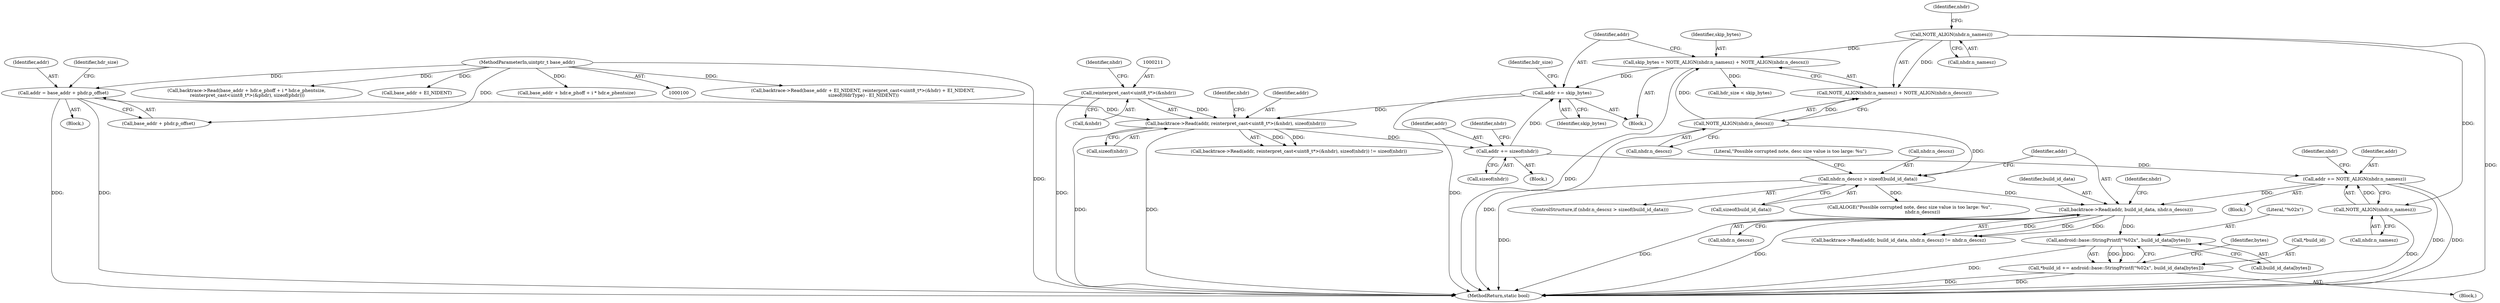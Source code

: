 digraph "0_Android_d917514bd6b270df431ea4e781a865764d406120@array" {
"1000285" [label="(Call,android::base::StringPrintf(\"%02x\", build_id_data[bytes]))"];
"1000256" [label="(Call,backtrace->Read(addr, build_id_data, nhdr.n_descsz))"];
"1000232" [label="(Call,addr += NOTE_ALIGN(nhdr.n_namesz))"];
"1000234" [label="(Call,NOTE_ALIGN(nhdr.n_namesz))"];
"1000302" [label="(Call,NOTE_ALIGN(nhdr.n_namesz))"];
"1000221" [label="(Call,addr += sizeof(nhdr))"];
"1000208" [label="(Call,backtrace->Read(addr, reinterpret_cast<uint8_t*>(&nhdr), sizeof(nhdr)))"];
"1000310" [label="(Call,addr += skip_bytes)"];
"1000299" [label="(Call,skip_bytes = NOTE_ALIGN(nhdr.n_namesz) + NOTE_ALIGN(nhdr.n_descsz))"];
"1000306" [label="(Call,NOTE_ALIGN(nhdr.n_descsz))"];
"1000192" [label="(Call,addr = base_addr + phdr.p_offset)"];
"1000102" [label="(MethodParameterIn,uintptr_t base_addr)"];
"1000210" [label="(Call,reinterpret_cast<uint8_t*>(&nhdr))"];
"1000240" [label="(Call,nhdr.n_descsz > sizeof(build_id_data))"];
"1000282" [label="(Call,*build_id += android::base::StringPrintf(\"%02x\", build_id_data[bytes]))"];
"1000259" [label="(Call,nhdr.n_descsz)"];
"1000233" [label="(Identifier,addr)"];
"1000302" [label="(Call,NOTE_ALIGN(nhdr.n_namesz))"];
"1000240" [label="(Call,nhdr.n_descsz > sizeof(build_id_data))"];
"1000234" [label="(Call,NOTE_ALIGN(nhdr.n_namesz))"];
"1000299" [label="(Call,skip_bytes = NOTE_ALIGN(nhdr.n_namesz) + NOTE_ALIGN(nhdr.n_descsz))"];
"1000315" [label="(Identifier,hdr_size)"];
"1000256" [label="(Call,backtrace->Read(addr, build_id_data, nhdr.n_descsz))"];
"1000118" [label="(Call,backtrace->Read(base_addr + EI_NIDENT, reinterpret_cast<uint8_t*>(&hdr) + EI_NIDENT,\n sizeof(HdrType) - EI_NIDENT))"];
"1000214" [label="(Call,sizeof(nhdr))"];
"1000293" [label="(Block,)"];
"1000263" [label="(Identifier,nhdr)"];
"1000306" [label="(Call,NOTE_ALIGN(nhdr.n_descsz))"];
"1000303" [label="(Call,nhdr.n_namesz)"];
"1000155" [label="(Call,backtrace->Read(base_addr + hdr.e_phoff + i * hdr.e_phentsize,\n reinterpret_cast<uint8_t*>(&phdr), sizeof(phdr)))"];
"1000221" [label="(Call,addr += sizeof(nhdr))"];
"1000258" [label="(Identifier,build_id_data)"];
"1000310" [label="(Call,addr += skip_bytes)"];
"1000209" [label="(Identifier,addr)"];
"1000217" [label="(Identifier,nhdr)"];
"1000307" [label="(Call,nhdr.n_descsz)"];
"1000324" [label="(MethodReturn,static bool)"];
"1000204" [label="(Block,)"];
"1000119" [label="(Call,base_addr + EI_NIDENT)"];
"1000287" [label="(Call,build_id_data[bytes])"];
"1000248" [label="(Literal,\"Possible corrupted note, desc size value is too large: %u\")"];
"1000194" [label="(Call,base_addr + phdr.p_offset)"];
"1000281" [label="(Block,)"];
"1000228" [label="(Identifier,nhdr)"];
"1000235" [label="(Call,nhdr.n_namesz)"];
"1000239" [label="(ControlStructure,if (nhdr.n_descsz > sizeof(build_id_data)))"];
"1000193" [label="(Identifier,addr)"];
"1000308" [label="(Identifier,nhdr)"];
"1000241" [label="(Call,nhdr.n_descsz)"];
"1000257" [label="(Identifier,addr)"];
"1000280" [label="(Identifier,bytes)"];
"1000184" [label="(Block,)"];
"1000156" [label="(Call,base_addr + hdr.e_phoff + i * hdr.e_phentsize)"];
"1000223" [label="(Call,sizeof(nhdr))"];
"1000255" [label="(Call,backtrace->Read(addr, build_id_data, nhdr.n_descsz) != nhdr.n_descsz)"];
"1000207" [label="(Call,backtrace->Read(addr, reinterpret_cast<uint8_t*>(&nhdr), sizeof(nhdr)) != sizeof(nhdr))"];
"1000244" [label="(Call,sizeof(build_id_data))"];
"1000231" [label="(Block,)"];
"1000222" [label="(Identifier,addr)"];
"1000201" [label="(Identifier,hdr_size)"];
"1000212" [label="(Call,&nhdr)"];
"1000102" [label="(MethodParameterIn,uintptr_t base_addr)"];
"1000247" [label="(Call,ALOGE(\"Possible corrupted note, desc size value is too large: %u\",\n                  nhdr.n_descsz))"];
"1000242" [label="(Identifier,nhdr)"];
"1000301" [label="(Call,NOTE_ALIGN(nhdr.n_namesz) + NOTE_ALIGN(nhdr.n_descsz))"];
"1000312" [label="(Identifier,skip_bytes)"];
"1000192" [label="(Call,addr = base_addr + phdr.p_offset)"];
"1000286" [label="(Literal,\"%02x\")"];
"1000232" [label="(Call,addr += NOTE_ALIGN(nhdr.n_namesz))"];
"1000285" [label="(Call,android::base::StringPrintf(\"%02x\", build_id_data[bytes]))"];
"1000314" [label="(Call,hdr_size < skip_bytes)"];
"1000300" [label="(Identifier,skip_bytes)"];
"1000208" [label="(Call,backtrace->Read(addr, reinterpret_cast<uint8_t*>(&nhdr), sizeof(nhdr)))"];
"1000282" [label="(Call,*build_id += android::base::StringPrintf(\"%02x\", build_id_data[bytes]))"];
"1000283" [label="(Call,*build_id)"];
"1000210" [label="(Call,reinterpret_cast<uint8_t*>(&nhdr))"];
"1000311" [label="(Identifier,addr)"];
"1000215" [label="(Identifier,nhdr)"];
"1000285" -> "1000282"  [label="AST: "];
"1000285" -> "1000287"  [label="CFG: "];
"1000286" -> "1000285"  [label="AST: "];
"1000287" -> "1000285"  [label="AST: "];
"1000282" -> "1000285"  [label="CFG: "];
"1000285" -> "1000324"  [label="DDG: "];
"1000285" -> "1000282"  [label="DDG: "];
"1000285" -> "1000282"  [label="DDG: "];
"1000256" -> "1000285"  [label="DDG: "];
"1000256" -> "1000255"  [label="AST: "];
"1000256" -> "1000259"  [label="CFG: "];
"1000257" -> "1000256"  [label="AST: "];
"1000258" -> "1000256"  [label="AST: "];
"1000259" -> "1000256"  [label="AST: "];
"1000263" -> "1000256"  [label="CFG: "];
"1000256" -> "1000324"  [label="DDG: "];
"1000256" -> "1000324"  [label="DDG: "];
"1000256" -> "1000255"  [label="DDG: "];
"1000256" -> "1000255"  [label="DDG: "];
"1000256" -> "1000255"  [label="DDG: "];
"1000232" -> "1000256"  [label="DDG: "];
"1000240" -> "1000256"  [label="DDG: "];
"1000232" -> "1000231"  [label="AST: "];
"1000232" -> "1000234"  [label="CFG: "];
"1000233" -> "1000232"  [label="AST: "];
"1000234" -> "1000232"  [label="AST: "];
"1000242" -> "1000232"  [label="CFG: "];
"1000232" -> "1000324"  [label="DDG: "];
"1000232" -> "1000324"  [label="DDG: "];
"1000234" -> "1000232"  [label="DDG: "];
"1000221" -> "1000232"  [label="DDG: "];
"1000234" -> "1000235"  [label="CFG: "];
"1000235" -> "1000234"  [label="AST: "];
"1000234" -> "1000324"  [label="DDG: "];
"1000302" -> "1000234"  [label="DDG: "];
"1000302" -> "1000301"  [label="AST: "];
"1000302" -> "1000303"  [label="CFG: "];
"1000303" -> "1000302"  [label="AST: "];
"1000308" -> "1000302"  [label="CFG: "];
"1000302" -> "1000324"  [label="DDG: "];
"1000302" -> "1000299"  [label="DDG: "];
"1000302" -> "1000301"  [label="DDG: "];
"1000221" -> "1000204"  [label="AST: "];
"1000221" -> "1000223"  [label="CFG: "];
"1000222" -> "1000221"  [label="AST: "];
"1000223" -> "1000221"  [label="AST: "];
"1000228" -> "1000221"  [label="CFG: "];
"1000208" -> "1000221"  [label="DDG: "];
"1000221" -> "1000310"  [label="DDG: "];
"1000208" -> "1000207"  [label="AST: "];
"1000208" -> "1000214"  [label="CFG: "];
"1000209" -> "1000208"  [label="AST: "];
"1000210" -> "1000208"  [label="AST: "];
"1000214" -> "1000208"  [label="AST: "];
"1000217" -> "1000208"  [label="CFG: "];
"1000208" -> "1000324"  [label="DDG: "];
"1000208" -> "1000324"  [label="DDG: "];
"1000208" -> "1000207"  [label="DDG: "];
"1000208" -> "1000207"  [label="DDG: "];
"1000310" -> "1000208"  [label="DDG: "];
"1000192" -> "1000208"  [label="DDG: "];
"1000210" -> "1000208"  [label="DDG: "];
"1000310" -> "1000293"  [label="AST: "];
"1000310" -> "1000312"  [label="CFG: "];
"1000311" -> "1000310"  [label="AST: "];
"1000312" -> "1000310"  [label="AST: "];
"1000315" -> "1000310"  [label="CFG: "];
"1000310" -> "1000324"  [label="DDG: "];
"1000299" -> "1000310"  [label="DDG: "];
"1000299" -> "1000293"  [label="AST: "];
"1000299" -> "1000301"  [label="CFG: "];
"1000300" -> "1000299"  [label="AST: "];
"1000301" -> "1000299"  [label="AST: "];
"1000311" -> "1000299"  [label="CFG: "];
"1000299" -> "1000324"  [label="DDG: "];
"1000306" -> "1000299"  [label="DDG: "];
"1000299" -> "1000314"  [label="DDG: "];
"1000306" -> "1000301"  [label="AST: "];
"1000306" -> "1000307"  [label="CFG: "];
"1000307" -> "1000306"  [label="AST: "];
"1000301" -> "1000306"  [label="CFG: "];
"1000306" -> "1000324"  [label="DDG: "];
"1000306" -> "1000240"  [label="DDG: "];
"1000306" -> "1000301"  [label="DDG: "];
"1000192" -> "1000184"  [label="AST: "];
"1000192" -> "1000194"  [label="CFG: "];
"1000193" -> "1000192"  [label="AST: "];
"1000194" -> "1000192"  [label="AST: "];
"1000201" -> "1000192"  [label="CFG: "];
"1000192" -> "1000324"  [label="DDG: "];
"1000192" -> "1000324"  [label="DDG: "];
"1000102" -> "1000192"  [label="DDG: "];
"1000102" -> "1000100"  [label="AST: "];
"1000102" -> "1000324"  [label="DDG: "];
"1000102" -> "1000118"  [label="DDG: "];
"1000102" -> "1000119"  [label="DDG: "];
"1000102" -> "1000155"  [label="DDG: "];
"1000102" -> "1000156"  [label="DDG: "];
"1000102" -> "1000194"  [label="DDG: "];
"1000210" -> "1000212"  [label="CFG: "];
"1000211" -> "1000210"  [label="AST: "];
"1000212" -> "1000210"  [label="AST: "];
"1000215" -> "1000210"  [label="CFG: "];
"1000210" -> "1000324"  [label="DDG: "];
"1000240" -> "1000239"  [label="AST: "];
"1000240" -> "1000244"  [label="CFG: "];
"1000241" -> "1000240"  [label="AST: "];
"1000244" -> "1000240"  [label="AST: "];
"1000248" -> "1000240"  [label="CFG: "];
"1000257" -> "1000240"  [label="CFG: "];
"1000240" -> "1000324"  [label="DDG: "];
"1000240" -> "1000247"  [label="DDG: "];
"1000282" -> "1000281"  [label="AST: "];
"1000283" -> "1000282"  [label="AST: "];
"1000280" -> "1000282"  [label="CFG: "];
"1000282" -> "1000324"  [label="DDG: "];
"1000282" -> "1000324"  [label="DDG: "];
}
